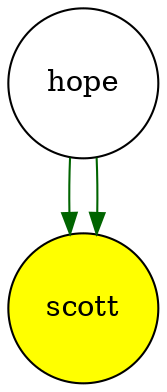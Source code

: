 digraph fullagr_hope_scott { 
 K=0.6 
 "hope" -> { "scott" } [color="darkgreen", arrowhead="normal", penwidth=1, href="#70"]; 
 "hope" -> { "scott" } [color="darkgreen", arrowhead="normal", penwidth=1, href="#70"]; 
 "hope" [shape="circle", fixedsize="true", height=1, width=1, style="filled", fillcolor="white", href="#hope"]; 
 "scott" [shape="circle", fixedsize="true", height=1, width=1, style="filled", fillcolor="yellow", href="#scott"]; 

}